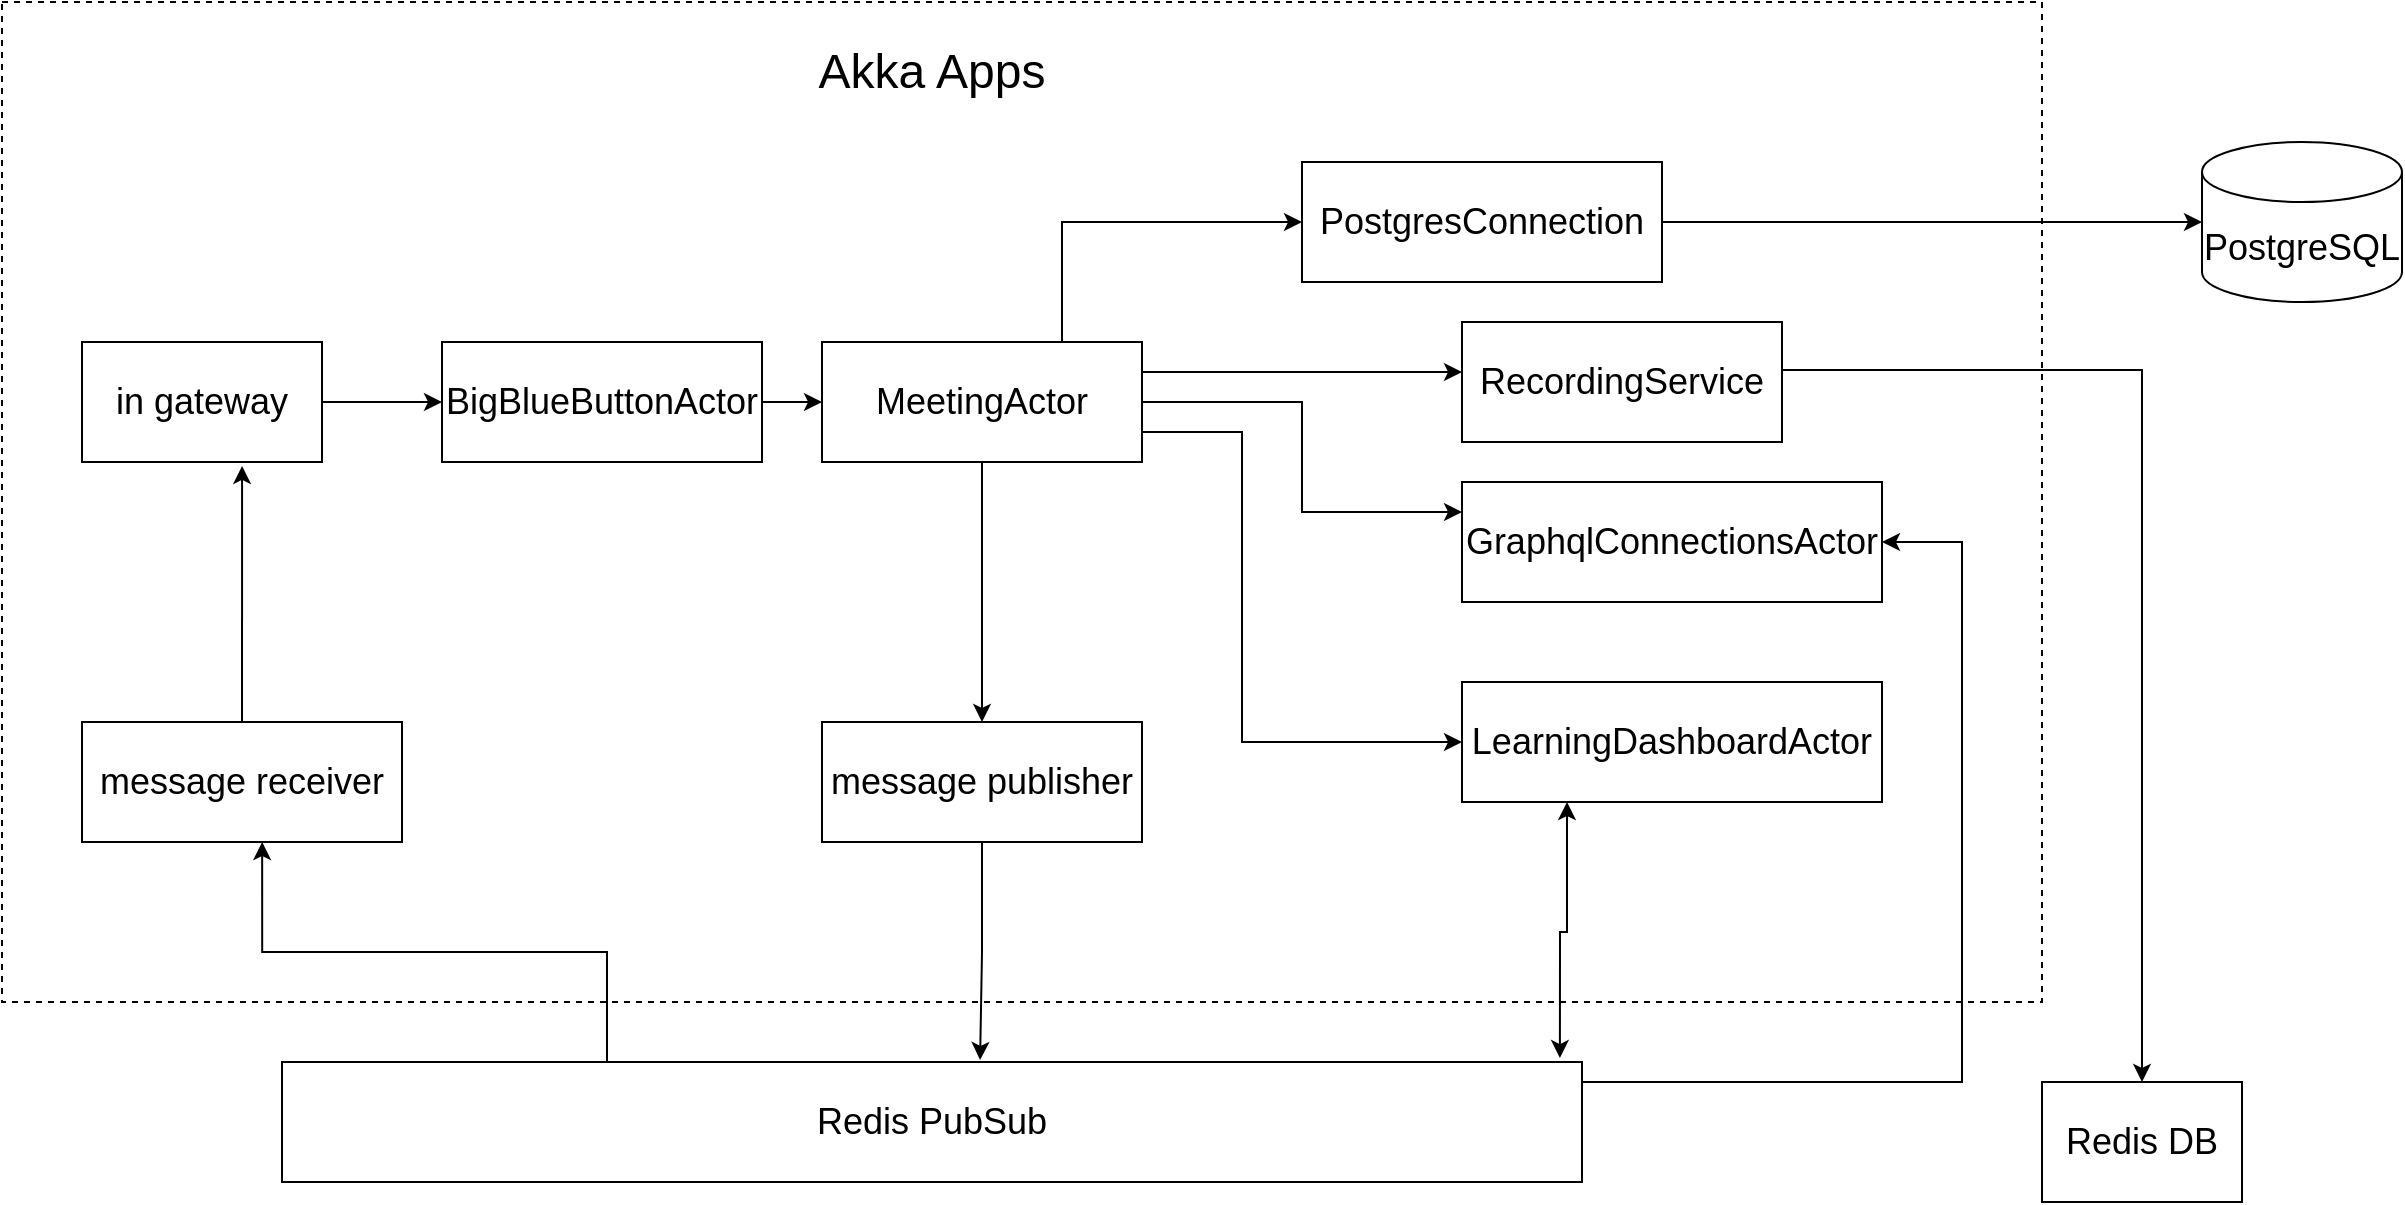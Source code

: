 <mxfile version="24.3.1" type="device">
  <diagram name="Page-1" id="7kZhP5I1j4yv4iC_8BHB">
    <mxGraphModel dx="2074" dy="1109" grid="1" gridSize="10" guides="1" tooltips="1" connect="1" arrows="1" fold="1" page="1" pageScale="1" pageWidth="1600" pageHeight="1200" math="0" shadow="0">
      <root>
        <mxCell id="0" />
        <mxCell id="1" parent="0" />
        <mxCell id="yVifbQMx8wcG6yXzHOfm-36" value="" style="rounded=0;whiteSpace=wrap;html=1;dashed=1;" vertex="1" parent="1">
          <mxGeometry x="310" y="150" width="1020" height="500" as="geometry" />
        </mxCell>
        <mxCell id="yVifbQMx8wcG6yXzHOfm-3" style="edgeStyle=orthogonalEdgeStyle;rounded=0;orthogonalLoop=1;jettySize=auto;html=1;exitX=1;exitY=0.5;exitDx=0;exitDy=0;entryX=0;entryY=0.5;entryDx=0;entryDy=0;" edge="1" parent="1" source="yVifbQMx8wcG6yXzHOfm-1" target="yVifbQMx8wcG6yXzHOfm-2">
          <mxGeometry relative="1" as="geometry" />
        </mxCell>
        <mxCell id="yVifbQMx8wcG6yXzHOfm-1" value="&lt;font style=&quot;font-size: 18px;&quot;&gt;in gateway&lt;/font&gt;" style="rounded=0;whiteSpace=wrap;html=1;" vertex="1" parent="1">
          <mxGeometry x="350" y="320" width="120" height="60" as="geometry" />
        </mxCell>
        <mxCell id="yVifbQMx8wcG6yXzHOfm-10" style="edgeStyle=orthogonalEdgeStyle;rounded=0;orthogonalLoop=1;jettySize=auto;html=1;exitX=1;exitY=0.5;exitDx=0;exitDy=0;entryX=0;entryY=0.5;entryDx=0;entryDy=0;" edge="1" parent="1" source="yVifbQMx8wcG6yXzHOfm-2" target="yVifbQMx8wcG6yXzHOfm-4">
          <mxGeometry relative="1" as="geometry" />
        </mxCell>
        <mxCell id="yVifbQMx8wcG6yXzHOfm-2" value="&lt;font style=&quot;font-size: 18px;&quot;&gt;BigBlueButtonActor&lt;/font&gt;" style="rounded=0;whiteSpace=wrap;html=1;" vertex="1" parent="1">
          <mxGeometry x="530" y="320" width="160" height="60" as="geometry" />
        </mxCell>
        <mxCell id="yVifbQMx8wcG6yXzHOfm-15" style="edgeStyle=orthogonalEdgeStyle;rounded=0;orthogonalLoop=1;jettySize=auto;html=1;exitX=0.5;exitY=1;exitDx=0;exitDy=0;entryX=0.5;entryY=0;entryDx=0;entryDy=0;" edge="1" parent="1" source="yVifbQMx8wcG6yXzHOfm-4" target="yVifbQMx8wcG6yXzHOfm-7">
          <mxGeometry relative="1" as="geometry" />
        </mxCell>
        <mxCell id="yVifbQMx8wcG6yXzHOfm-19" style="edgeStyle=orthogonalEdgeStyle;rounded=0;orthogonalLoop=1;jettySize=auto;html=1;exitX=1;exitY=0.25;exitDx=0;exitDy=0;" edge="1" parent="1" source="yVifbQMx8wcG6yXzHOfm-4" target="yVifbQMx8wcG6yXzHOfm-5">
          <mxGeometry relative="1" as="geometry">
            <Array as="points">
              <mxPoint x="1000" y="335" />
              <mxPoint x="1000" y="335" />
            </Array>
          </mxGeometry>
        </mxCell>
        <mxCell id="yVifbQMx8wcG6yXzHOfm-28" style="edgeStyle=orthogonalEdgeStyle;rounded=0;orthogonalLoop=1;jettySize=auto;html=1;exitX=1;exitY=0.5;exitDx=0;exitDy=0;entryX=0;entryY=0.25;entryDx=0;entryDy=0;" edge="1" parent="1" source="yVifbQMx8wcG6yXzHOfm-4" target="yVifbQMx8wcG6yXzHOfm-9">
          <mxGeometry relative="1" as="geometry" />
        </mxCell>
        <mxCell id="yVifbQMx8wcG6yXzHOfm-29" style="edgeStyle=orthogonalEdgeStyle;rounded=0;orthogonalLoop=1;jettySize=auto;html=1;exitX=1;exitY=0.75;exitDx=0;exitDy=0;entryX=0;entryY=0.5;entryDx=0;entryDy=0;" edge="1" parent="1" source="yVifbQMx8wcG6yXzHOfm-4" target="yVifbQMx8wcG6yXzHOfm-8">
          <mxGeometry relative="1" as="geometry">
            <Array as="points">
              <mxPoint x="930" y="365" />
              <mxPoint x="930" y="520" />
            </Array>
          </mxGeometry>
        </mxCell>
        <mxCell id="yVifbQMx8wcG6yXzHOfm-33" style="edgeStyle=orthogonalEdgeStyle;rounded=0;orthogonalLoop=1;jettySize=auto;html=1;exitX=0.75;exitY=0;exitDx=0;exitDy=0;entryX=0;entryY=0.5;entryDx=0;entryDy=0;" edge="1" parent="1" source="yVifbQMx8wcG6yXzHOfm-4" target="yVifbQMx8wcG6yXzHOfm-32">
          <mxGeometry relative="1" as="geometry" />
        </mxCell>
        <mxCell id="yVifbQMx8wcG6yXzHOfm-4" value="&lt;font style=&quot;font-size: 18px;&quot;&gt;MeetingActor&lt;/font&gt;" style="rounded=0;whiteSpace=wrap;html=1;" vertex="1" parent="1">
          <mxGeometry x="720" y="320" width="160" height="60" as="geometry" />
        </mxCell>
        <mxCell id="yVifbQMx8wcG6yXzHOfm-18" style="edgeStyle=orthogonalEdgeStyle;rounded=0;orthogonalLoop=1;jettySize=auto;html=1;exitX=1;exitY=0.4;exitDx=0;exitDy=0;entryX=0.5;entryY=0;entryDx=0;entryDy=0;exitPerimeter=0;" edge="1" parent="1" source="yVifbQMx8wcG6yXzHOfm-5" target="yVifbQMx8wcG6yXzHOfm-13">
          <mxGeometry relative="1" as="geometry" />
        </mxCell>
        <mxCell id="yVifbQMx8wcG6yXzHOfm-5" value="&lt;font style=&quot;font-size: 18px;&quot;&gt;RecordingService&lt;/font&gt;" style="rounded=0;whiteSpace=wrap;html=1;" vertex="1" parent="1">
          <mxGeometry x="1040" y="310" width="160" height="60" as="geometry" />
        </mxCell>
        <mxCell id="yVifbQMx8wcG6yXzHOfm-6" value="&lt;font style=&quot;font-size: 18px;&quot;&gt;message receiver&lt;/font&gt;" style="rounded=0;whiteSpace=wrap;html=1;" vertex="1" parent="1">
          <mxGeometry x="350" y="510" width="160" height="60" as="geometry" />
        </mxCell>
        <mxCell id="yVifbQMx8wcG6yXzHOfm-7" value="&lt;font style=&quot;font-size: 18px;&quot;&gt;message publisher&lt;/font&gt;" style="rounded=0;whiteSpace=wrap;html=1;" vertex="1" parent="1">
          <mxGeometry x="720" y="510" width="160" height="60" as="geometry" />
        </mxCell>
        <mxCell id="yVifbQMx8wcG6yXzHOfm-8" value="&lt;font style=&quot;font-size: 18px;&quot;&gt;LearningDashboardActor&lt;/font&gt;" style="rounded=0;whiteSpace=wrap;html=1;" vertex="1" parent="1">
          <mxGeometry x="1040" y="490" width="210" height="60" as="geometry" />
        </mxCell>
        <mxCell id="yVifbQMx8wcG6yXzHOfm-12" value="&lt;font style=&quot;font-size: 18px;&quot;&gt;Redis PubSub&lt;/font&gt;" style="rounded=0;whiteSpace=wrap;html=1;" vertex="1" parent="1">
          <mxGeometry x="450" y="680" width="650" height="60" as="geometry" />
        </mxCell>
        <mxCell id="yVifbQMx8wcG6yXzHOfm-13" value="&lt;font style=&quot;font-size: 18px;&quot;&gt;Redis DB&lt;/font&gt;" style="rounded=0;whiteSpace=wrap;html=1;" vertex="1" parent="1">
          <mxGeometry x="1330" y="690" width="100" height="60" as="geometry" />
        </mxCell>
        <mxCell id="yVifbQMx8wcG6yXzHOfm-14" style="edgeStyle=orthogonalEdgeStyle;rounded=0;orthogonalLoop=1;jettySize=auto;html=1;exitX=0.5;exitY=0;exitDx=0;exitDy=0;entryX=0.667;entryY=1.033;entryDx=0;entryDy=0;entryPerimeter=0;" edge="1" parent="1" source="yVifbQMx8wcG6yXzHOfm-6" target="yVifbQMx8wcG6yXzHOfm-1">
          <mxGeometry relative="1" as="geometry" />
        </mxCell>
        <mxCell id="yVifbQMx8wcG6yXzHOfm-17" style="edgeStyle=orthogonalEdgeStyle;rounded=0;orthogonalLoop=1;jettySize=auto;html=1;exitX=0.25;exitY=0;exitDx=0;exitDy=0;entryX=0.563;entryY=1;entryDx=0;entryDy=0;entryPerimeter=0;" edge="1" parent="1" source="yVifbQMx8wcG6yXzHOfm-12" target="yVifbQMx8wcG6yXzHOfm-6">
          <mxGeometry relative="1" as="geometry" />
        </mxCell>
        <mxCell id="yVifbQMx8wcG6yXzHOfm-24" style="edgeStyle=orthogonalEdgeStyle;rounded=0;orthogonalLoop=1;jettySize=auto;html=1;entryX=1;entryY=0.5;entryDx=0;entryDy=0;exitX=1;exitY=0.25;exitDx=0;exitDy=0;" edge="1" parent="1" source="yVifbQMx8wcG6yXzHOfm-12" target="yVifbQMx8wcG6yXzHOfm-9">
          <mxGeometry relative="1" as="geometry">
            <mxPoint x="1093" y="670" as="sourcePoint" />
            <Array as="points">
              <mxPoint x="1100" y="690" />
              <mxPoint x="1290" y="690" />
              <mxPoint x="1290" y="420" />
            </Array>
          </mxGeometry>
        </mxCell>
        <mxCell id="yVifbQMx8wcG6yXzHOfm-9" value="&lt;font style=&quot;font-size: 18px;&quot;&gt;GraphqlConnectionsActor&lt;/font&gt;" style="rounded=0;whiteSpace=wrap;html=1;" vertex="1" parent="1">
          <mxGeometry x="1040" y="390" width="210" height="60" as="geometry" />
        </mxCell>
        <mxCell id="yVifbQMx8wcG6yXzHOfm-27" style="edgeStyle=orthogonalEdgeStyle;rounded=0;orthogonalLoop=1;jettySize=auto;html=1;exitX=0.25;exitY=1;exitDx=0;exitDy=0;entryX=0.983;entryY=-0.033;entryDx=0;entryDy=0;entryPerimeter=0;startArrow=classic;startFill=1;" edge="1" parent="1" source="yVifbQMx8wcG6yXzHOfm-8" target="yVifbQMx8wcG6yXzHOfm-12">
          <mxGeometry relative="1" as="geometry" />
        </mxCell>
        <mxCell id="yVifbQMx8wcG6yXzHOfm-31" style="edgeStyle=orthogonalEdgeStyle;rounded=0;orthogonalLoop=1;jettySize=auto;html=1;exitX=0.5;exitY=1;exitDx=0;exitDy=0;entryX=0.537;entryY=-0.017;entryDx=0;entryDy=0;entryPerimeter=0;" edge="1" parent="1" source="yVifbQMx8wcG6yXzHOfm-7" target="yVifbQMx8wcG6yXzHOfm-12">
          <mxGeometry relative="1" as="geometry" />
        </mxCell>
        <mxCell id="yVifbQMx8wcG6yXzHOfm-35" style="edgeStyle=orthogonalEdgeStyle;rounded=0;orthogonalLoop=1;jettySize=auto;html=1;exitX=1;exitY=0.5;exitDx=0;exitDy=0;" edge="1" parent="1" source="yVifbQMx8wcG6yXzHOfm-32" target="yVifbQMx8wcG6yXzHOfm-34">
          <mxGeometry relative="1" as="geometry" />
        </mxCell>
        <mxCell id="yVifbQMx8wcG6yXzHOfm-32" value="&lt;font style=&quot;font-size: 18px;&quot;&gt;PostgresConnection&lt;/font&gt;" style="rounded=0;whiteSpace=wrap;html=1;" vertex="1" parent="1">
          <mxGeometry x="960" y="230" width="180" height="60" as="geometry" />
        </mxCell>
        <mxCell id="yVifbQMx8wcG6yXzHOfm-34" value="&lt;font style=&quot;font-size: 18px;&quot;&gt;PostgreSQL&lt;/font&gt;" style="shape=cylinder3;whiteSpace=wrap;html=1;boundedLbl=1;backgroundOutline=1;size=15;" vertex="1" parent="1">
          <mxGeometry x="1410" y="220" width="100" height="80" as="geometry" />
        </mxCell>
        <mxCell id="yVifbQMx8wcG6yXzHOfm-37" value="&lt;font style=&quot;font-size: 24px;&quot;&gt;Akka Apps&lt;/font&gt;" style="text;html=1;align=center;verticalAlign=middle;whiteSpace=wrap;rounded=0;" vertex="1" parent="1">
          <mxGeometry x="695" y="170" width="160" height="30" as="geometry" />
        </mxCell>
      </root>
    </mxGraphModel>
  </diagram>
</mxfile>
